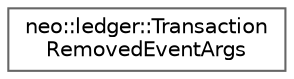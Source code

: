 digraph "Graphical Class Hierarchy"
{
 // LATEX_PDF_SIZE
  bgcolor="transparent";
  edge [fontname=Helvetica,fontsize=10,labelfontname=Helvetica,labelfontsize=10];
  node [fontname=Helvetica,fontsize=10,shape=box,height=0.2,width=0.4];
  rankdir="LR";
  Node0 [id="Node000000",label="neo::ledger::Transaction\lRemovedEventArgs",height=0.2,width=0.4,color="grey40", fillcolor="white", style="filled",URL="$structneo_1_1ledger_1_1_transaction_removed_event_args.html",tooltip="Event arguments for transaction removed from pool This matches the C# Neo TransactionRemovedEventArgs..."];
}
